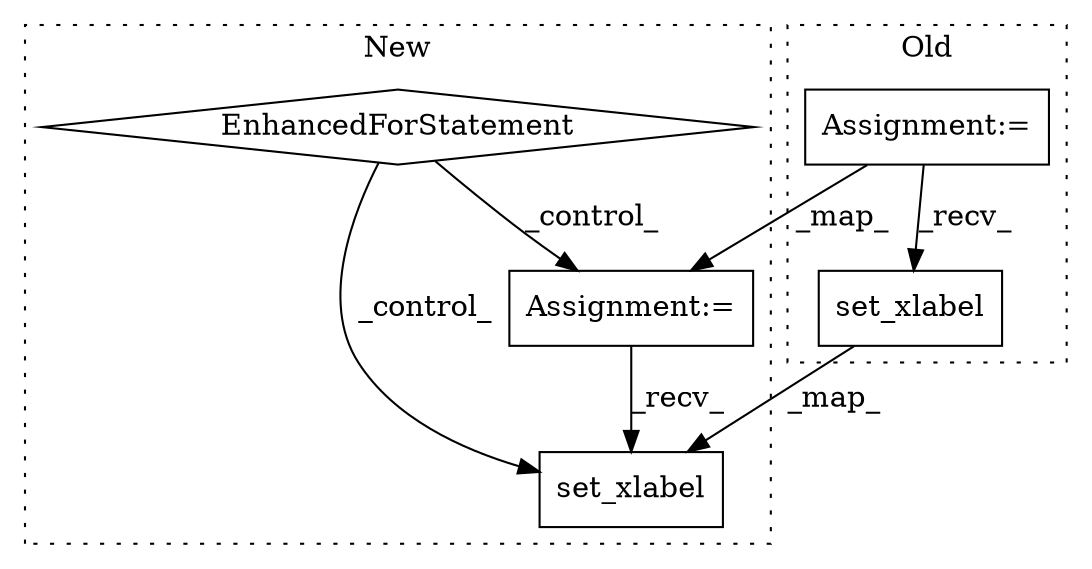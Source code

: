 digraph G {
subgraph cluster0 {
1 [label="set_xlabel" a="32" s="1731,1751" l="11,1" shape="box"];
4 [label="Assignment:=" a="7" s="1624" l="1" shape="box"];
label = "Old";
style="dotted";
}
subgraph cluster1 {
2 [label="set_xlabel" a="32" s="2068,2088" l="11,1" shape="box"];
3 [label="Assignment:=" a="7" s="1953" l="1" shape="box"];
5 [label="EnhancedForStatement" a="70" s="1138,1244" l="53,2" shape="diamond"];
label = "New";
style="dotted";
}
1 -> 2 [label="_map_"];
3 -> 2 [label="_recv_"];
4 -> 1 [label="_recv_"];
4 -> 3 [label="_map_"];
5 -> 2 [label="_control_"];
5 -> 3 [label="_control_"];
}